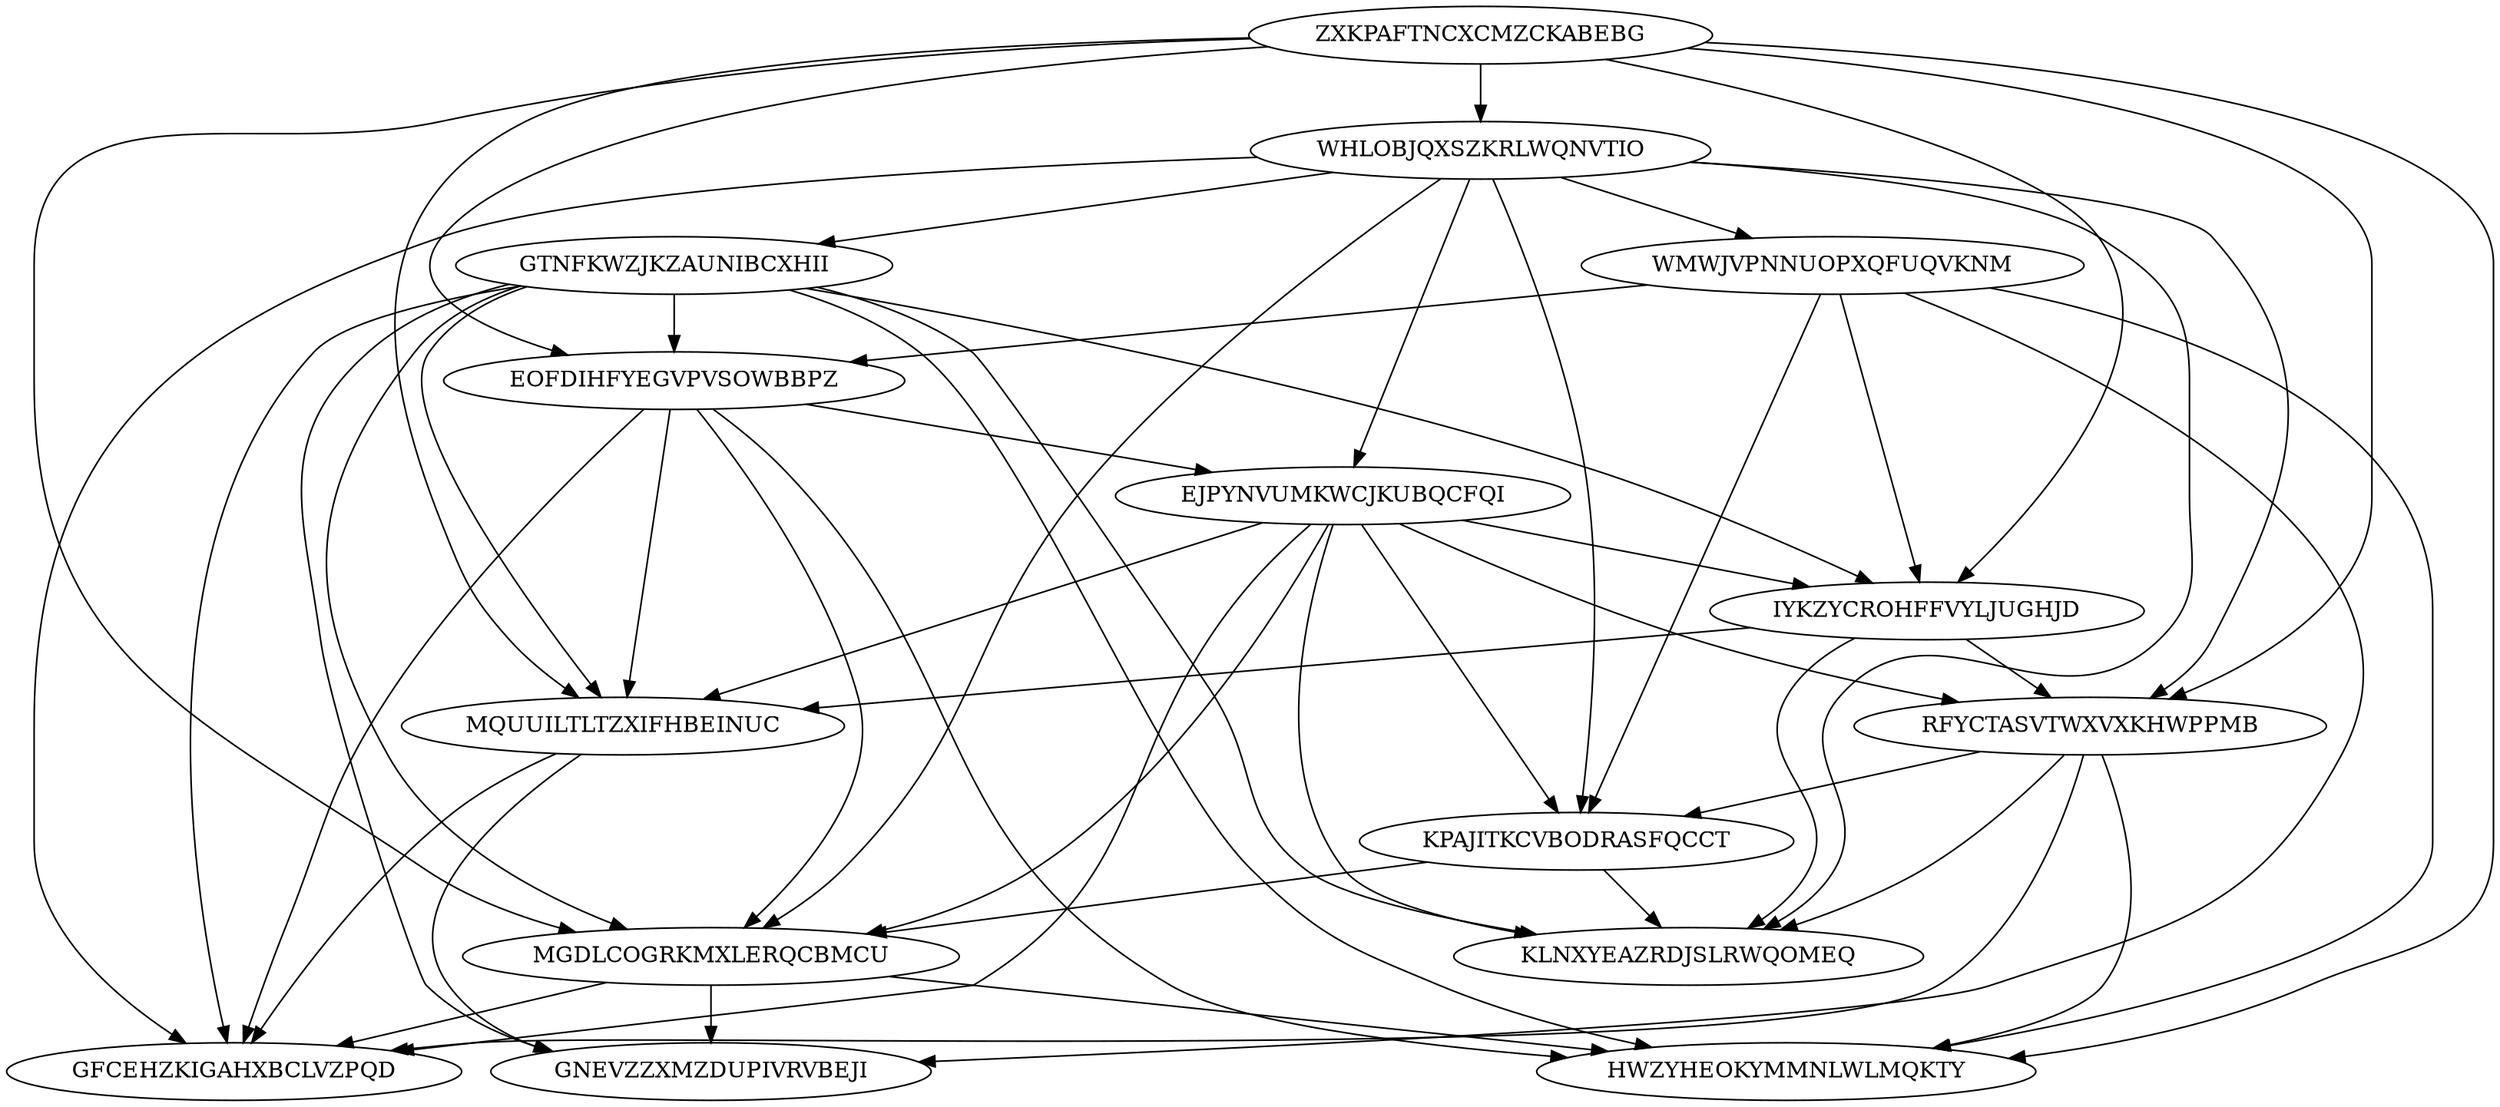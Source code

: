 digraph N15M54 {
	ZXKPAFTNCXCMZCKABEBG	[Weight=13];
	WHLOBJQXSZKRLWQNVTIO	[Weight=10];
	GTNFKWZJKZAUNIBCXHII	[Weight=11];
	WMWJVPNNUOPXQFUQVKNM	[Weight=14];
	EOFDIHFYEGVPVSOWBBPZ	[Weight=19];
	EJPYNVUMKWCJKUBQCFQI	[Weight=17];
	IYKZYCROHFFVYLJUGHJD	[Weight=12];
	MQUUILTLTZXIFHBEINUC	[Weight=17];
	RFYCTASVTWXVXKHWPPMB	[Weight=13];
	KPAJITKCVBODRASFQCCT	[Weight=14];
	MGDLCOGRKMXLERQCBMCU	[Weight=18];
	GFCEHZKIGAHXBCLVZPQD	[Weight=16];
	HWZYHEOKYMMNLWLMQKTY	[Weight=13];
	KLNXYEAZRDJSLRWQOMEQ	[Weight=10];
	GNEVZZXMZDUPIVRVBEJI	[Weight=13];
	WHLOBJQXSZKRLWQNVTIO -> KLNXYEAZRDJSLRWQOMEQ [Weight=17];
	WMWJVPNNUOPXQFUQVKNM -> GNEVZZXMZDUPIVRVBEJI [Weight=14];
	IYKZYCROHFFVYLJUGHJD -> KLNXYEAZRDJSLRWQOMEQ [Weight=19];
	EOFDIHFYEGVPVSOWBBPZ -> GFCEHZKIGAHXBCLVZPQD [Weight=14];
	MGDLCOGRKMXLERQCBMCU -> GNEVZZXMZDUPIVRVBEJI [Weight=17];
	EOFDIHFYEGVPVSOWBBPZ -> MGDLCOGRKMXLERQCBMCU [Weight=18];
	GTNFKWZJKZAUNIBCXHII -> MGDLCOGRKMXLERQCBMCU [Weight=20];
	WHLOBJQXSZKRLWQNVTIO -> MGDLCOGRKMXLERQCBMCU [Weight=19];
	WHLOBJQXSZKRLWQNVTIO -> EJPYNVUMKWCJKUBQCFQI [Weight=14];
	EJPYNVUMKWCJKUBQCFQI -> RFYCTASVTWXVXKHWPPMB [Weight=19];
	WHLOBJQXSZKRLWQNVTIO -> GTNFKWZJKZAUNIBCXHII [Weight=18];
	WHLOBJQXSZKRLWQNVTIO -> WMWJVPNNUOPXQFUQVKNM [Weight=20];
	WMWJVPNNUOPXQFUQVKNM -> KPAJITKCVBODRASFQCCT [Weight=16];
	GTNFKWZJKZAUNIBCXHII -> EOFDIHFYEGVPVSOWBBPZ [Weight=12];
	MGDLCOGRKMXLERQCBMCU -> HWZYHEOKYMMNLWLMQKTY [Weight=20];
	WHLOBJQXSZKRLWQNVTIO -> GFCEHZKIGAHXBCLVZPQD [Weight=16];
	EJPYNVUMKWCJKUBQCFQI -> KPAJITKCVBODRASFQCCT [Weight=15];
	WHLOBJQXSZKRLWQNVTIO -> KPAJITKCVBODRASFQCCT [Weight=20];
	WHLOBJQXSZKRLWQNVTIO -> RFYCTASVTWXVXKHWPPMB [Weight=17];
	GTNFKWZJKZAUNIBCXHII -> IYKZYCROHFFVYLJUGHJD [Weight=18];
	ZXKPAFTNCXCMZCKABEBG -> IYKZYCROHFFVYLJUGHJD [Weight=14];
	KPAJITKCVBODRASFQCCT -> MGDLCOGRKMXLERQCBMCU [Weight=20];
	MGDLCOGRKMXLERQCBMCU -> GFCEHZKIGAHXBCLVZPQD [Weight=13];
	EOFDIHFYEGVPVSOWBBPZ -> EJPYNVUMKWCJKUBQCFQI [Weight=18];
	RFYCTASVTWXVXKHWPPMB -> HWZYHEOKYMMNLWLMQKTY [Weight=18];
	EOFDIHFYEGVPVSOWBBPZ -> MQUUILTLTZXIFHBEINUC [Weight=10];
	EJPYNVUMKWCJKUBQCFQI -> GFCEHZKIGAHXBCLVZPQD [Weight=11];
	EJPYNVUMKWCJKUBQCFQI -> KLNXYEAZRDJSLRWQOMEQ [Weight=15];
	MQUUILTLTZXIFHBEINUC -> GNEVZZXMZDUPIVRVBEJI [Weight=20];
	GTNFKWZJKZAUNIBCXHII -> GFCEHZKIGAHXBCLVZPQD [Weight=16];
	ZXKPAFTNCXCMZCKABEBG -> RFYCTASVTWXVXKHWPPMB [Weight=15];
	EJPYNVUMKWCJKUBQCFQI -> MQUUILTLTZXIFHBEINUC [Weight=15];
	EOFDIHFYEGVPVSOWBBPZ -> HWZYHEOKYMMNLWLMQKTY [Weight=11];
	ZXKPAFTNCXCMZCKABEBG -> MGDLCOGRKMXLERQCBMCU [Weight=13];
	GTNFKWZJKZAUNIBCXHII -> HWZYHEOKYMMNLWLMQKTY [Weight=14];
	IYKZYCROHFFVYLJUGHJD -> MQUUILTLTZXIFHBEINUC [Weight=15];
	MQUUILTLTZXIFHBEINUC -> GFCEHZKIGAHXBCLVZPQD [Weight=10];
	IYKZYCROHFFVYLJUGHJD -> RFYCTASVTWXVXKHWPPMB [Weight=11];
	WMWJVPNNUOPXQFUQVKNM -> EOFDIHFYEGVPVSOWBBPZ [Weight=16];
	EJPYNVUMKWCJKUBQCFQI -> IYKZYCROHFFVYLJUGHJD [Weight=16];
	GTNFKWZJKZAUNIBCXHII -> MQUUILTLTZXIFHBEINUC [Weight=10];
	ZXKPAFTNCXCMZCKABEBG -> HWZYHEOKYMMNLWLMQKTY [Weight=16];
	KPAJITKCVBODRASFQCCT -> KLNXYEAZRDJSLRWQOMEQ [Weight=17];
	ZXKPAFTNCXCMZCKABEBG -> EOFDIHFYEGVPVSOWBBPZ [Weight=12];
	WMWJVPNNUOPXQFUQVKNM -> IYKZYCROHFFVYLJUGHJD [Weight=14];
	RFYCTASVTWXVXKHWPPMB -> GFCEHZKIGAHXBCLVZPQD [Weight=14];
	WMWJVPNNUOPXQFUQVKNM -> HWZYHEOKYMMNLWLMQKTY [Weight=18];
	RFYCTASVTWXVXKHWPPMB -> KLNXYEAZRDJSLRWQOMEQ [Weight=13];
	EJPYNVUMKWCJKUBQCFQI -> MGDLCOGRKMXLERQCBMCU [Weight=19];
	ZXKPAFTNCXCMZCKABEBG -> WHLOBJQXSZKRLWQNVTIO [Weight=14];
	ZXKPAFTNCXCMZCKABEBG -> MQUUILTLTZXIFHBEINUC [Weight=14];
	RFYCTASVTWXVXKHWPPMB -> KPAJITKCVBODRASFQCCT [Weight=11];
	GTNFKWZJKZAUNIBCXHII -> GNEVZZXMZDUPIVRVBEJI [Weight=15];
	GTNFKWZJKZAUNIBCXHII -> KLNXYEAZRDJSLRWQOMEQ [Weight=16];
}
